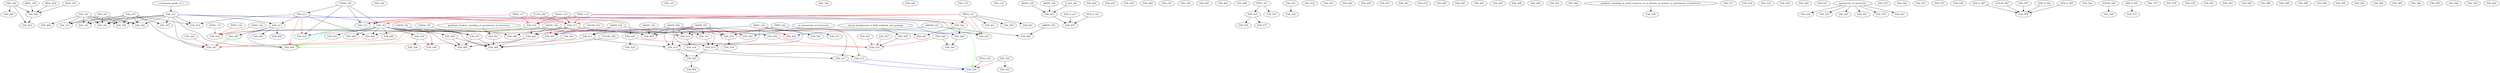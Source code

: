 digraph G {
    ESS_100;
    ESS_101;
    ESS_102;
    ESS_103;
    ESS_104;
    ESS_105;
    ESS_106;
    ESS_115;
    ESS_119;
    edge [color=black];
    MATH_124 -> ESS_201;
    MATH_144 -> ESS_201;
    Q_SCI_291 -> ESS_201;
    ESS_202;
    ESS_203;
    edge [color=black];
    ESS_100 -> ESS_204;
    ESS_205;
    ESS_209;
    ESS_210;
    edge [color=black];
    a_minimum_grade_of_1 -> ESS_211;
    edge [color=black];
    CHEM_142 -> ESS_212;
    edge [color=black];
    ESS_211 -> ESS_213;
    ESS_212 -> ESS_213;
    ESS_230;
    edge [color=black];
    ESS_101 -> ESS_301;
    ESS_105 -> ESS_301;
    ESS_210 -> ESS_301;
    ESS_211 -> ESS_301;
    edge [color=black];
    ESS_101 -> ESS_302;
    ESS_105 -> ESS_302;
    ESS_210 -> ESS_302;
    ESS_211 -> ESS_302;
    ESS_304;
    edge [color=black];
    ESS_101 -> ESS_305;
    ESS_105 -> ESS_305;
    ESS_210 -> ESS_305;
    ESS_211 -> ESS_305;
    edge [color=black];
    ESS_101 -> ESS_306;
    ESS_105 -> ESS_306;
    ESS_210 -> ESS_306;
    ESS_211 -> ESS_306;
    edge [color=black];
    MATH_125 -> ESS_310;
    edge [color=red];
    PHYS_114 -> ESS_310;
    PHYS_117 -> ESS_310;
    PHYS_121 -> ESS_310;
    edge [color=black];
    MATH_125 -> ESS_311;
    Q_SCI_292 -> ESS_311;
    edge [color=red];
    PHYS_114 -> ESS_311;
    PHYS_117 -> ESS_311;
    PHYS_121 -> ESS_311;
    edge [color=black];
    CHEM_142 -> ESS_312;
    edge [color=red];
    MATH_125 -> ESS_312;
    Q_SCI_292 -> ESS_312;
    edge [color=blue];
    ESS_212 -> ESS_312;
    edge [color=black];
    CHEM_142 -> ESS_313;
    edge [color=red];
    PHYS_114 -> ESS_313;
    PHYS_117 -> ESS_313;
    PHYS_121 -> ESS_313;
    edge [color=black];
    MATH_126 -> ESS_314;
    ESS_310 -> ESS_314;
    edge [color=red];
    PHYS_115 -> ESS_314;
    PHYS_118 -> ESS_314;
    PHYS_122 -> ESS_314;
    edge [color=black];
    ESS_101 -> ESS_315;
    ESS_105 -> ESS_315;
    ESS_210 -> ESS_315;
    ESS_211 -> ESS_315;
    edge [color=black];
    PHYS_114 -> ESS_326;
    PHYS_121 -> ESS_326;
    edge [color=black];
    ESS_210 -> ESS_345;
    ESS_211 -> ESS_345;
    edge [color=black];
    ESS_211 -> ESS_400;
    edge [color=red];
    ESS_212 -> ESS_400;
    edge [color=blue];
    ESS_213 -> ESS_400;
    edge [color=green];
    ESS_311 -> ESS_400;
    ESS_312 -> ESS_400;
    ESS_313 -> ESS_400;
    ESS_314 -> ESS_400;
    ESS_401;
    ESS_402;
    edge [color=black];
    PHYS_121 -> ESS_403;
    edge [color=black];
    ESS_101 -> ESS_406;
    ESS_408;
    edge [color=black];
    ESS_210 -> ESS_410;
    ESS_211 -> ESS_410;
    ESS_212 -> ESS_410;
    edge [color=black];
    MATH_136 -> ESS_411;
    MATH_307 -> ESS_411;
    MATH_308 -> ESS_411;
    edge [color=black];
    ESS_411 -> ESS_412;
    PHYS_123 -> ESS_412;
    MATH_307 -> ESS_412;
    MATH_308 -> ESS_412;
    edge [color=black];
    ESS_412 -> ESS_413;
    PHYS_322 -> ESS_413;
    edge [color=black];
    MATH_136 -> ESS_414;
    MATH_307 -> ESS_414;
    MATH_308 -> ESS_414;
    edge [color=red];
    PHYS_322 -> ESS_414;
    edge [color=black];
    PHYS_321 -> ESS_415;
    edge [color=black];
    ESS_414 -> ESS_416;
    edge [color=black];
    edge [color=black];
    ESS_211 -> ESS_420;
    ESS_421;
    edge [color=black];
    ESS_421 -> ESS_422;
    edge [color=black];
    ESS_310 -> ESS_424;
    MATH_126 -> ESS_424;
    MATH_136 -> ESS_424;
    edge [color=red];
    PHYS_123 -> ESS_424;
    edge [color=black];
    ESS_311 -> ESS_426;
    ESS_326 -> ESS_426;
    edge [color=black];
    ESS_311 -> ESS_427;
    ESS_326 -> ESS_427;
    edge [color=black];
    PHYS_121 -> ESS_431;
    ESS_432;
    ESS_433;
    edge [color=black];
    MATH_125 -> ESS_435;
    edge [color=red];
    PHYS_114 -> ESS_435;
    PHYS_121 -> ESS_435;
    edge [color=blue];
    ESS_211 -> ESS_435;
    edge [color=green];
    ESS_326 -> ESS_435;
    edge [color=black];
    CHEM_142 -> ESS_437;
    edge [color=red];
    ESS_212 -> ESS_437;
    edge [color=blue];
    ESS_312 -> ESS_437;
    edge [color=black];
    ESS_312 -> ESS_439;
    edge [color=black];
    ESS_312 -> ESS_440;
    edge [color=black];
    ESS_312 -> ESS_441;
    edge [color=black];
    ESS_312 -> ESS_445;
    edge [color=black];
    ESS_210 -> ESS_447;
    ESS_211 -> ESS_447;
    edge [color=red];
    ESS_311 -> ESS_447;
    ESS_411 -> ESS_447;
    ESS_463 -> ESS_447;
    CEE_220 -> ESS_447;
    ESS_449;
    ESS_450;
    ESS_451;
    edge [color=black];
    BIOL_354 -> ESS_452;
    BIOL_452 -> ESS_452;
    BIOL_453 -> ESS_452;
    ESS_100 -> ESS_452;
    edge [color=black];
    ESS_100 -> ESS_453;
    ESS_452 -> ESS_453;
    edge [color=black];
    ESS_311 -> ESS_454;
    edge [color=black];
    ESS_213 -> ESS_455;
    edge [color=black];
    ESS_213 -> ESS_456;
    edge [color=black];
    ESS_312 -> ESS_457;
    CHEM_152 -> ESS_457;
    CHEM_155 -> ESS_457;
    edge [color=black];
    ESS_312 -> ESS_459;
    edge [color=black];
    ESS_311 -> ESS_460;
    ESS_312 -> ESS_460;
    ESS_461;
    edge [color=black];
    ESS_212 -> ESS_462;
    ESS_311 -> ESS_462;
    ESS_312 -> ESS_462;
    edge [color=black];
    ESS_213 -> ESS_463;
    edge [color=black];
    ESS_310 -> ESS_465;
    MATH_126 -> ESS_465;
    MATH_134 -> ESS_465;
    MATH_307 -> ESS_465;
    MATH_308 -> ESS_465;
    edge [color=black];
    ESS_311 -> ESS_467;
    OCEAN_410 -> ESS_467;
    edge [color=red];
    MATH_126 -> ESS_467;
    MATH_136 -> ESS_467;
    edge [color=blue];
    PHYS_123 -> ESS_467;
    edge [color=black];
    PHYS_123 -> ESS_471;
    ESS_472;
    edge [color=black];
    ESS_201 -> ESS_475;
    ATM_S_211 -> ESS_475;
    ATM_S_321 -> ESS_475;
    edge [color=black];
    ESS_312 -> ESS_480;
    ESS_424 -> ESS_480;
    ESS_457 -> ESS_480;
    ESS_459 -> ESS_480;
    ESS_489;
    ESS_490;
    ESS_492;
    ESS_495;
    ESS_498;
    ESS_499;
    edge [color=black];
    graduate_student_standing_or_permission_of_instructor -> ESS_501;
    ESS_502;
    edge [color=black];
    PHYS_123 -> ESS_503;
    ESS_504;
    edge [color=black];
    PHYS_121 -> ESS_505;
    edge [color=black];
    graduate_standing_in_earth_sciences_or_in_history_of_science_or_permission_of_instructor -> ESS_508;
    edge [color=black];
    strong_background_in_field_methods_and_geology -> ESS_509;
    edge [color=black];
    ESS_509 -> ESS_510;
    edge [color=red];
    ESS_420 -> ESS_510;
    ESS_454 -> ESS_510;
    ESS_526 -> ESS_510;
    ESS_527 -> ESS_510;
    ESS_547 -> ESS_510;
    edge [color=black];
    MATH_307 -> ESS_511;
    MATH_308 -> ESS_511;
    edge [color=black];
    ESS_511 -> ESS_512;
    PHYS_123 -> ESS_512;
    MATH_307 -> ESS_512;
    MATH_308 -> ESS_512;
    edge [color=black];
    ESS_512 -> ESS_513;
    edge [color=red];
    PHYS_322 -> ESS_513;
    edge [color=black];
    PHYS_322 -> ESS_514;
    MATH_307 -> ESS_514;
    MATH_308 -> ESS_514;
    edge [color=black];
    PHYS_321 -> ESS_515;
    edge [color=black];
    ESS_514 -> ESS_516;
    ESS_517;
    ESS_518;
    ESS_519;
    edge [color=black];
    ESS_420 -> ESS_520;
    ESS_522;
    edge [color=black];
    ESS_522 -> ESS_523;
    edge [color=black];
    MATH_307 -> ESS_524;
    edge [color=red];
    MATH_308 -> ESS_524;
    edge [color=blue];
    or_permission_of_instructor -> ESS_524;
    ESS_526;
    ESS_527;
    ESS_528;
    ESS_529;
    ESS_531;
    edge [color=black];
    permission_of_instructor -> ESS_532;
    edge [color=black];
    permission_of_instructor -> ESS_533;
    edge [color=black];
    permission_of_instructor -> ESS_535;
    ESS_537;
    edge [color=black];
    ESS_439 -> ESS_538;
    edge [color=black];
    ESS_312 -> ESS_540;
    edge [color=red];
    ESS_439 -> ESS_540;
    edge [color=black];
    ESS_426 -> ESS_541;
    ESS_526 -> ESS_541;
    edge [color=black];
    MATH_126 -> ESS_544;
    edge [color=red];
    PHYS_123 -> ESS_544;
    edge [color=blue];
    AMATH_301 -> ESS_544;
    ESS_546;
    ESS_547;
    edge [color=black];
    PHYS_323 -> ESS_550;
    edge [color=red];
    ESS_522 -> ESS_550;
    edge [color=blue];
    ESS_413 -> ESS_550;
    ESS_513 -> ESS_550;
    edge [color=green];
    or_permission_of_instructor -> ESS_550;
    edge [color=black];
    permission_of_instructor -> ESS_551;
    ESS_553;
    ESS_554;
    edge [color=black];
    permission_of_instructor -> ESS_555;
    ESS_557;
    ESS_558;
    edge [color=black];
    ATM_S_587 -> ESS_559;
    OCEAN_587 -> ESS_559;
    ESS_587 -> ESS_559;
    ATM_S_504 -> ESS_559;
    ATM_S_505 -> ESS_559;
    edge [color=black];
    AMATH_301 -> ESS_560;
    AMATH_351 -> ESS_560;
    ESS_562;
    edge [color=black];
    ESS_412 -> ESS_563;
    ESS_512 -> ESS_563;
    edge [color=black];
    ESS_563 -> ESS_564;
    edge [color=black];
    OCEAN_540 -> ESS_568;
    edge [color=black];
    ATM_S_501 -> ESS_573;
    ESS_575;
    edge [color=black];
    ESS_415 -> ESS_576;
    edge [color=black];
    ESS_415 -> ESS_577;
    ESS_578;
    ESS_579;
    edge [color=black];
    ESS_312 -> ESS_580;
    ESS_424 -> ESS_580;
    ESS_457 -> ESS_580;
    ESS_459 -> ESS_580;
    ESS_501 -> ESS_580;
    ESS_554 -> ESS_580;
    OCEAN_583 -> ESS_580;
    ESS_581;
    ESS_583;
    ESS_585;
    ESS_586;
    ESS_587;
    ESS_588;
    ESS_589;
    ESS_590;
    ESS_592;
    ESS_593;
    ESS_594;
    ESS_595;
    ESS_596;
    ESS_599;
    ESS_600;
    edge [color=black];
    permission_of_instructor -> ESS_601;
    ESS_700;
    ESS_800;
}
